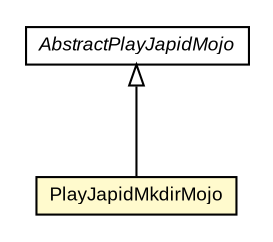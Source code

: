#!/usr/local/bin/dot
#
# Class diagram 
# Generated by UMLGraph version R5_6-24-gf6e263 (http://www.umlgraph.org/)
#

digraph G {
	edge [fontname="arial",fontsize=10,labelfontname="arial",labelfontsize=10];
	node [fontname="arial",fontsize=10,shape=plaintext];
	nodesep=0.25;
	ranksep=0.5;
	// com.google.code.play.japid.PlayJapidMkdirMojo
	c86 [label=<<table title="com.google.code.play.japid.PlayJapidMkdirMojo" border="0" cellborder="1" cellspacing="0" cellpadding="2" port="p" bgcolor="lemonChiffon" href="./PlayJapidMkdirMojo.html">
		<tr><td><table border="0" cellspacing="0" cellpadding="1">
<tr><td align="center" balign="center"> PlayJapidMkdirMojo </td></tr>
		</table></td></tr>
		</table>>, URL="./PlayJapidMkdirMojo.html", fontname="arial", fontcolor="black", fontsize=9.0];
	// com.google.code.play.japid.AbstractPlayJapidMojo
	c89 [label=<<table title="com.google.code.play.japid.AbstractPlayJapidMojo" border="0" cellborder="1" cellspacing="0" cellpadding="2" port="p" href="./AbstractPlayJapidMojo.html">
		<tr><td><table border="0" cellspacing="0" cellpadding="1">
<tr><td align="center" balign="center"><font face="arial italic"> AbstractPlayJapidMojo </font></td></tr>
		</table></td></tr>
		</table>>, URL="./AbstractPlayJapidMojo.html", fontname="arial", fontcolor="black", fontsize=9.0];
	//com.google.code.play.japid.PlayJapidMkdirMojo extends com.google.code.play.japid.AbstractPlayJapidMojo
	c89:p -> c86:p [dir=back,arrowtail=empty];
}


